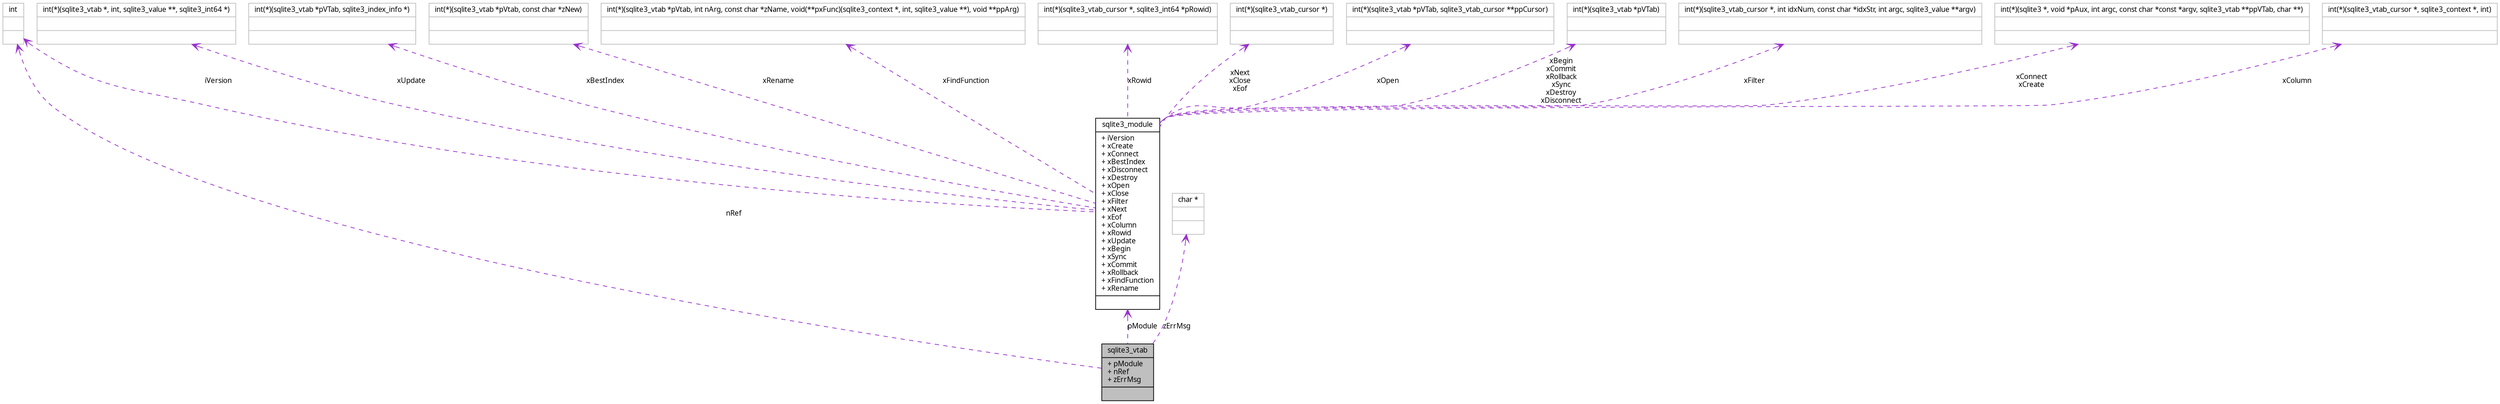 digraph G
{
  edge [fontname="FreeSans.ttf",fontsize=10,labelfontname="FreeSans.ttf",labelfontsize=10];
  node [fontname="FreeSans.ttf",fontsize=10,shape=record];
  Node1 [label="{sqlite3_vtab\n|+ pModule\l+ nRef\l+ zErrMsg\l|}",height=0.2,width=0.4,color="black", fillcolor="grey75", style="filled" fontcolor="black"];
  Node2 -> Node1 [dir=back,color="darkorchid3",fontsize=10,style="dashed",label="nRef",arrowtail="open",fontname="FreeSans.ttf"];
  Node2 [label="{int\n||}",height=0.2,width=0.4,color="grey75", fillcolor="white", style="filled"];
  Node3 -> Node1 [dir=back,color="darkorchid3",fontsize=10,style="dashed",label="pModule",arrowtail="open",fontname="FreeSans.ttf"];
  Node3 [label="{sqlite3_module\n|+ iVersion\l+ xCreate\l+ xConnect\l+ xBestIndex\l+ xDisconnect\l+ xDestroy\l+ xOpen\l+ xClose\l+ xFilter\l+ xNext\l+ xEof\l+ xColumn\l+ xRowid\l+ xUpdate\l+ xBegin\l+ xSync\l+ xCommit\l+ xRollback\l+ xFindFunction\l+ xRename\l|}",height=0.2,width=0.4,color="black", fillcolor="white", style="filled",URL="$structsqlite3__module.html"];
  Node4 -> Node3 [dir=back,color="darkorchid3",fontsize=10,style="dashed",label="xUpdate",arrowtail="open",fontname="FreeSans.ttf"];
  Node4 [label="{int(*)(sqlite3_vtab *, int, sqlite3_value **, sqlite3_int64 *)\n||}",height=0.2,width=0.4,color="grey75", fillcolor="white", style="filled"];
  Node5 -> Node3 [dir=back,color="darkorchid3",fontsize=10,style="dashed",label="xBestIndex",arrowtail="open",fontname="FreeSans.ttf"];
  Node5 [label="{int(*)(sqlite3_vtab *pVTab, sqlite3_index_info *)\n||}",height=0.2,width=0.4,color="grey75", fillcolor="white", style="filled"];
  Node6 -> Node3 [dir=back,color="darkorchid3",fontsize=10,style="dashed",label="xRename",arrowtail="open",fontname="FreeSans.ttf"];
  Node6 [label="{int(*)(sqlite3_vtab *pVtab, const char *zNew)\n||}",height=0.2,width=0.4,color="grey75", fillcolor="white", style="filled"];
  Node7 -> Node3 [dir=back,color="darkorchid3",fontsize=10,style="dashed",label="xFindFunction",arrowtail="open",fontname="FreeSans.ttf"];
  Node7 [label="{int(*)(sqlite3_vtab *pVtab, int nArg, const char *zName, void(**pxFunc)(sqlite3_context *, int, sqlite3_value **), void **ppArg)\n||}",height=0.2,width=0.4,color="grey75", fillcolor="white", style="filled"];
  Node8 -> Node3 [dir=back,color="darkorchid3",fontsize=10,style="dashed",label="xRowid",arrowtail="open",fontname="FreeSans.ttf"];
  Node8 [label="{int(*)(sqlite3_vtab_cursor *, sqlite3_int64 *pRowid)\n||}",height=0.2,width=0.4,color="grey75", fillcolor="white", style="filled"];
  Node9 -> Node3 [dir=back,color="darkorchid3",fontsize=10,style="dashed",label="xNext\nxClose\nxEof",arrowtail="open",fontname="FreeSans.ttf"];
  Node9 [label="{int(*)(sqlite3_vtab_cursor *)\n||}",height=0.2,width=0.4,color="grey75", fillcolor="white", style="filled"];
  Node10 -> Node3 [dir=back,color="darkorchid3",fontsize=10,style="dashed",label="xOpen",arrowtail="open",fontname="FreeSans.ttf"];
  Node10 [label="{int(*)(sqlite3_vtab *pVTab, sqlite3_vtab_cursor **ppCursor)\n||}",height=0.2,width=0.4,color="grey75", fillcolor="white", style="filled"];
  Node11 -> Node3 [dir=back,color="darkorchid3",fontsize=10,style="dashed",label="xBegin\nxCommit\nxRollback\nxSync\nxDestroy\nxDisconnect",arrowtail="open",fontname="FreeSans.ttf"];
  Node11 [label="{int(*)(sqlite3_vtab *pVTab)\n||}",height=0.2,width=0.4,color="grey75", fillcolor="white", style="filled"];
  Node12 -> Node3 [dir=back,color="darkorchid3",fontsize=10,style="dashed",label="xFilter",arrowtail="open",fontname="FreeSans.ttf"];
  Node12 [label="{int(*)(sqlite3_vtab_cursor *, int idxNum, const char *idxStr, int argc, sqlite3_value **argv)\n||}",height=0.2,width=0.4,color="grey75", fillcolor="white", style="filled"];
  Node13 -> Node3 [dir=back,color="darkorchid3",fontsize=10,style="dashed",label="xConnect\nxCreate",arrowtail="open",fontname="FreeSans.ttf"];
  Node13 [label="{int(*)(sqlite3 *, void *pAux, int argc, const char *const *argv, sqlite3_vtab **ppVTab, char **)\n||}",height=0.2,width=0.4,color="grey75", fillcolor="white", style="filled"];
  Node14 -> Node3 [dir=back,color="darkorchid3",fontsize=10,style="dashed",label="xColumn",arrowtail="open",fontname="FreeSans.ttf"];
  Node14 [label="{int(*)(sqlite3_vtab_cursor *, sqlite3_context *, int)\n||}",height=0.2,width=0.4,color="grey75", fillcolor="white", style="filled"];
  Node2 -> Node3 [dir=back,color="darkorchid3",fontsize=10,style="dashed",label="iVersion",arrowtail="open",fontname="FreeSans.ttf"];
  Node15 -> Node1 [dir=back,color="darkorchid3",fontsize=10,style="dashed",label="zErrMsg",arrowtail="open",fontname="FreeSans.ttf"];
  Node15 [label="{char *\n||}",height=0.2,width=0.4,color="grey75", fillcolor="white", style="filled"];
}
